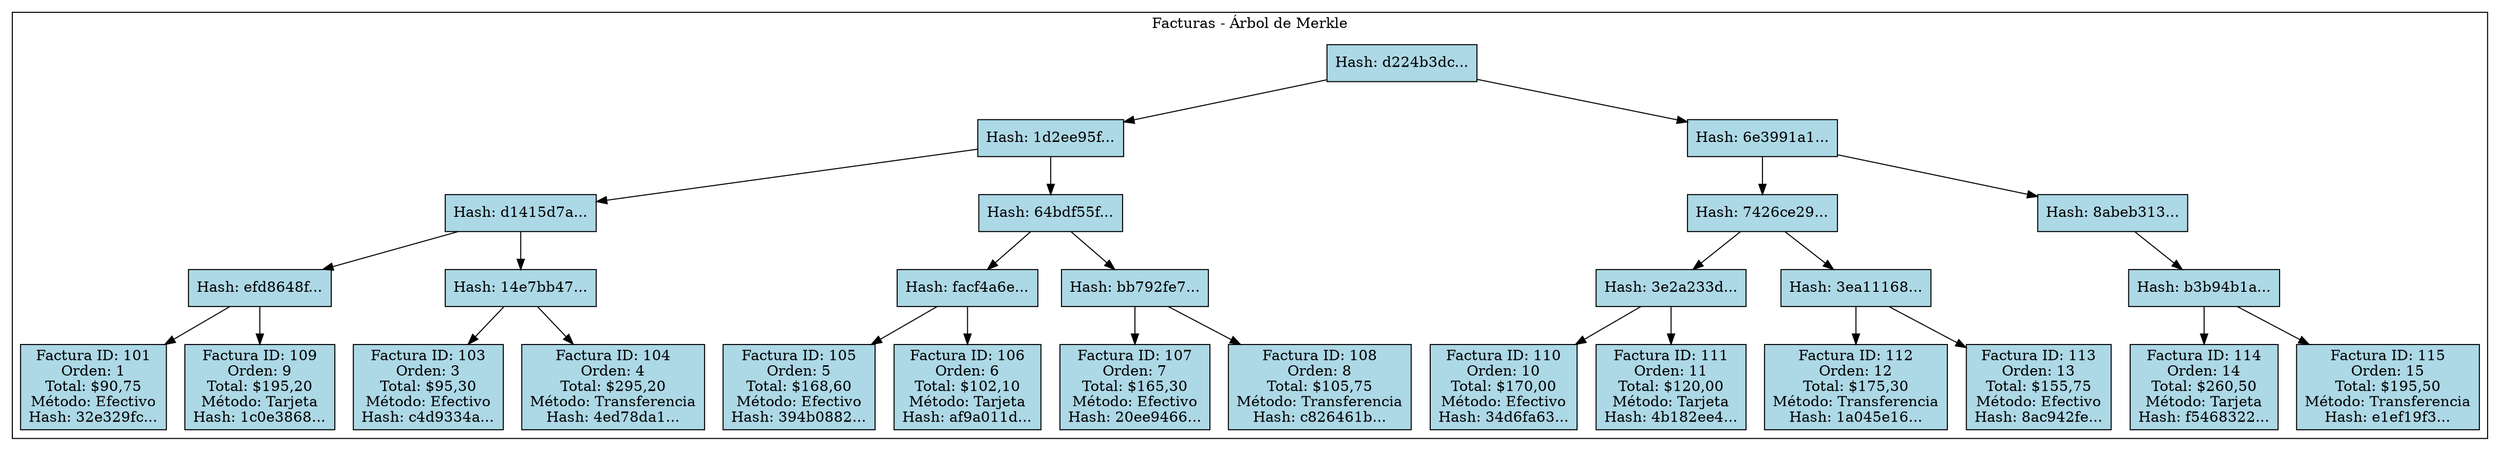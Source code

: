 digraph MerkleTree {
  node [shape=record, style=filled, fillcolor=lightblue];
  graph [rankdir=TB];
  subgraph cluster_0 {
    label="Facturas - Árbol de Merkle";
  node0 [label="Hash: d224b3dc..."];
  node1 [label="Hash: 1d2ee95f..."];
  node2 [label="Hash: d1415d7a..."];
  node3 [label="Hash: efd8648f..."];
  node4 [label="Factura ID: 101\nOrden: 1\nTotal: $90,75\nMétodo: Efectivo\nHash: 32e329fc..."];
  node3 -> node4;
  node5 [label="Factura ID: 109\nOrden: 9\nTotal: $195,20\nMétodo: Tarjeta\nHash: 1c0e3868..."];
  node3 -> node5;
  node2 -> node3;
  node6 [label="Hash: 14e7bb47..."];
  node7 [label="Factura ID: 103\nOrden: 3\nTotal: $95,30\nMétodo: Efectivo\nHash: c4d9334a..."];
  node6 -> node7;
  node8 [label="Factura ID: 104\nOrden: 4\nTotal: $295,20\nMétodo: Transferencia\nHash: 4ed78da1..."];
  node6 -> node8;
  node2 -> node6;
  node1 -> node2;
  node9 [label="Hash: 64bdf55f..."];
  node10 [label="Hash: facf4a6e..."];
  node11 [label="Factura ID: 105\nOrden: 5\nTotal: $168,60\nMétodo: Efectivo\nHash: 394b0882..."];
  node10 -> node11;
  node12 [label="Factura ID: 106\nOrden: 6\nTotal: $102,10\nMétodo: Tarjeta\nHash: af9a011d..."];
  node10 -> node12;
  node9 -> node10;
  node13 [label="Hash: bb792fe7..."];
  node14 [label="Factura ID: 107\nOrden: 7\nTotal: $165,30\nMétodo: Efectivo\nHash: 20ee9466..."];
  node13 -> node14;
  node15 [label="Factura ID: 108\nOrden: 8\nTotal: $105,75\nMétodo: Transferencia\nHash: c826461b..."];
  node13 -> node15;
  node9 -> node13;
  node1 -> node9;
  node0 -> node1;
  node16 [label="Hash: 6e3991a1..."];
  node17 [label="Hash: 7426ce29..."];
  node18 [label="Hash: 3e2a233d..."];
  node19 [label="Factura ID: 110\nOrden: 10\nTotal: $170,00\nMétodo: Efectivo\nHash: 34d6fa63..."];
  node18 -> node19;
  node20 [label="Factura ID: 111\nOrden: 11\nTotal: $120,00\nMétodo: Tarjeta\nHash: 4b182ee4..."];
  node18 -> node20;
  node17 -> node18;
  node21 [label="Hash: 3ea11168..."];
  node22 [label="Factura ID: 112\nOrden: 12\nTotal: $175,30\nMétodo: Transferencia\nHash: 1a045e16..."];
  node21 -> node22;
  node23 [label="Factura ID: 113\nOrden: 13\nTotal: $155,75\nMétodo: Efectivo\nHash: 8ac942fe..."];
  node21 -> node23;
  node17 -> node21;
  node16 -> node17;
  node24 [label="Hash: 8abeb313..."];
  node25 [label="Hash: b3b94b1a..."];
  node26 [label="Factura ID: 114\nOrden: 14\nTotal: $260,50\nMétodo: Tarjeta\nHash: f5468322..."];
  node25 -> node26;
  node27 [label="Factura ID: 115\nOrden: 15\nTotal: $195,50\nMétodo: Transferencia\nHash: e1ef19f3..."];
  node25 -> node27;
  node24 -> node25;
  node16 -> node24;
  node0 -> node16;
  }
}
